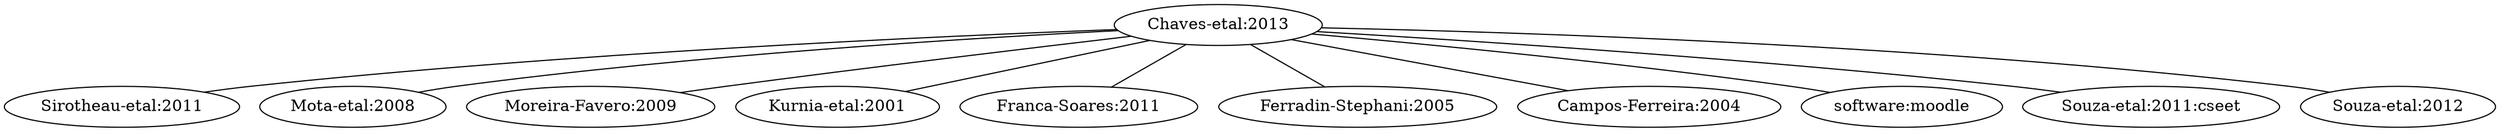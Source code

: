 graph {
   "Chaves-etal:2013";
   "Sirotheau-etal:2011";
   "Mota-etal:2008";
   "Moreira-Favero:2009";
   "Kurnia-etal:2001";
   "Franca-Soares:2011";
   "Ferradin-Stephani:2005";
   "Campos-Ferreira:2004";
   "software:moodle";
   "Souza-etal:2011:cseet";
   "Souza-etal:2012";
   "Chaves-etal:2013"-- "Sirotheau-etal:2011";
   "Chaves-etal:2013"-- "Mota-etal:2008";
   "Chaves-etal:2013"-- "Moreira-Favero:2009";
   "Chaves-etal:2013"-- "Kurnia-etal:2001";
   "Chaves-etal:2013"-- "Franca-Soares:2011";
   "Chaves-etal:2013"-- "Ferradin-Stephani:2005";
   "Chaves-etal:2013"-- "Campos-Ferreira:2004";
   "Chaves-etal:2013"-- "software:moodle";
   "Chaves-etal:2013"-- "Souza-etal:2011:cseet";
   "Chaves-etal:2013"-- "Souza-etal:2012";
}